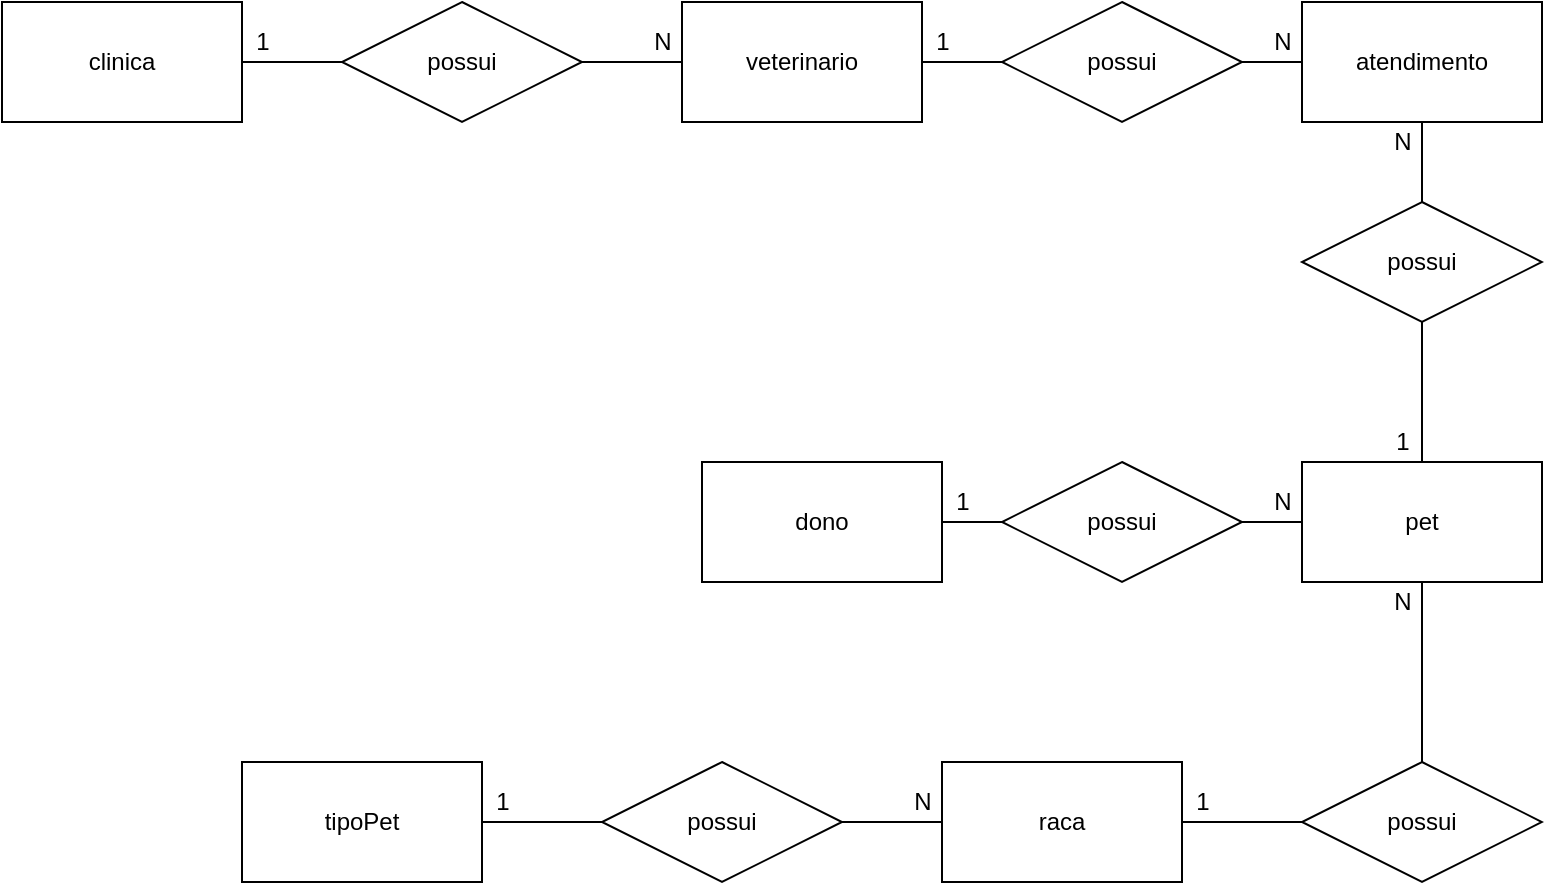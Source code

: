<mxfile version="14.9.3" type="device"><diagram id="Fty2BlezO9legu_TYSn_" name="MER"><mxGraphModel dx="1422" dy="794" grid="1" gridSize="10" guides="1" tooltips="1" connect="1" arrows="1" fold="1" page="1" pageScale="1" pageWidth="827" pageHeight="1169" math="0" shadow="0"><root><mxCell id="0"/><mxCell id="1" parent="0"/><mxCell id="DsMn0H7aJWQ7gd71xZB5-5" style="edgeStyle=orthogonalEdgeStyle;rounded=0;orthogonalLoop=1;jettySize=auto;html=1;entryX=0;entryY=0.5;entryDx=0;entryDy=0;endArrow=none;endFill=0;" parent="1" source="DsMn0H7aJWQ7gd71xZB5-1" target="DsMn0H7aJWQ7gd71xZB5-4" edge="1"><mxGeometry relative="1" as="geometry"/></mxCell><mxCell id="DsMn0H7aJWQ7gd71xZB5-1" value="clinica" style="rounded=0;whiteSpace=wrap;html=1;" parent="1" vertex="1"><mxGeometry x="40" y="100" width="120" height="60" as="geometry"/></mxCell><mxCell id="Uyiuv-0K3kzJVABFs1m3-11" style="edgeStyle=orthogonalEdgeStyle;rounded=0;orthogonalLoop=1;jettySize=auto;html=1;entryX=0.5;entryY=0;entryDx=0;entryDy=0;endArrow=none;endFill=0;" edge="1" parent="1" source="DsMn0H7aJWQ7gd71xZB5-2" target="DsMn0H7aJWQ7gd71xZB5-24"><mxGeometry relative="1" as="geometry"/></mxCell><mxCell id="DsMn0H7aJWQ7gd71xZB5-2" value="pet" style="rounded=0;whiteSpace=wrap;html=1;" parent="1" vertex="1"><mxGeometry x="690" y="330" width="120" height="60" as="geometry"/></mxCell><mxCell id="Uyiuv-0K3kzJVABFs1m3-7" style="edgeStyle=orthogonalEdgeStyle;rounded=0;orthogonalLoop=1;jettySize=auto;html=1;entryX=0;entryY=0.5;entryDx=0;entryDy=0;endArrow=none;endFill=0;" edge="1" parent="1" source="DsMn0H7aJWQ7gd71xZB5-3" target="Uyiuv-0K3kzJVABFs1m3-2"><mxGeometry relative="1" as="geometry"/></mxCell><mxCell id="DsMn0H7aJWQ7gd71xZB5-3" value="veterinario" style="rounded=0;whiteSpace=wrap;html=1;" parent="1" vertex="1"><mxGeometry x="380" y="100" width="120" height="60" as="geometry"/></mxCell><mxCell id="DsMn0H7aJWQ7gd71xZB5-6" style="edgeStyle=orthogonalEdgeStyle;rounded=0;orthogonalLoop=1;jettySize=auto;html=1;entryX=0;entryY=0.5;entryDx=0;entryDy=0;endArrow=none;endFill=0;" parent="1" source="DsMn0H7aJWQ7gd71xZB5-4" target="DsMn0H7aJWQ7gd71xZB5-3" edge="1"><mxGeometry relative="1" as="geometry"/></mxCell><mxCell id="DsMn0H7aJWQ7gd71xZB5-4" value="possui" style="shape=rhombus;perimeter=rhombusPerimeter;whiteSpace=wrap;html=1;align=center;" parent="1" vertex="1"><mxGeometry x="210" y="100" width="120" height="60" as="geometry"/></mxCell><mxCell id="DsMn0H7aJWQ7gd71xZB5-7" value="1" style="text;html=1;align=center;verticalAlign=middle;resizable=0;points=[];autosize=1;strokeColor=none;" parent="1" vertex="1"><mxGeometry x="160" y="110" width="20" height="20" as="geometry"/></mxCell><mxCell id="DsMn0H7aJWQ7gd71xZB5-8" value="N" style="text;html=1;align=center;verticalAlign=middle;resizable=0;points=[];autosize=1;strokeColor=none;" parent="1" vertex="1"><mxGeometry x="360" y="110" width="20" height="20" as="geometry"/></mxCell><mxCell id="DsMn0H7aJWQ7gd71xZB5-13" value="" style="edgeStyle=orthogonalEdgeStyle;rounded=0;orthogonalLoop=1;jettySize=auto;html=1;endArrow=none;endFill=0;" parent="1" source="DsMn0H7aJWQ7gd71xZB5-10" target="DsMn0H7aJWQ7gd71xZB5-2" edge="1"><mxGeometry relative="1" as="geometry"/></mxCell><mxCell id="DsMn0H7aJWQ7gd71xZB5-10" value="possui" style="shape=rhombus;perimeter=rhombusPerimeter;whiteSpace=wrap;html=1;align=center;" parent="1" vertex="1"><mxGeometry x="690" y="200" width="120" height="60" as="geometry"/></mxCell><mxCell id="DsMn0H7aJWQ7gd71xZB5-22" value="dono" style="rounded=0;whiteSpace=wrap;html=1;" parent="1" vertex="1"><mxGeometry x="390" y="330" width="120" height="60" as="geometry"/></mxCell><mxCell id="Uyiuv-0K3kzJVABFs1m3-12" style="edgeStyle=orthogonalEdgeStyle;rounded=0;orthogonalLoop=1;jettySize=auto;html=1;entryX=1;entryY=0.5;entryDx=0;entryDy=0;endArrow=none;endFill=0;" edge="1" parent="1" source="DsMn0H7aJWQ7gd71xZB5-23" target="Uyiuv-0K3kzJVABFs1m3-10"><mxGeometry relative="1" as="geometry"/></mxCell><mxCell id="DsMn0H7aJWQ7gd71xZB5-23" value="raca" style="rounded=0;whiteSpace=wrap;html=1;" parent="1" vertex="1"><mxGeometry x="510" y="480" width="120" height="60" as="geometry"/></mxCell><mxCell id="Uyiuv-0K3kzJVABFs1m3-8" style="edgeStyle=orthogonalEdgeStyle;rounded=0;orthogonalLoop=1;jettySize=auto;html=1;entryX=1;entryY=0.5;entryDx=0;entryDy=0;endArrow=none;endFill=0;" edge="1" parent="1" source="DsMn0H7aJWQ7gd71xZB5-24" target="DsMn0H7aJWQ7gd71xZB5-23"><mxGeometry relative="1" as="geometry"/></mxCell><mxCell id="DsMn0H7aJWQ7gd71xZB5-24" value="possui" style="shape=rhombus;perimeter=rhombusPerimeter;whiteSpace=wrap;html=1;align=center;" parent="1" vertex="1"><mxGeometry x="690" y="480" width="120" height="60" as="geometry"/></mxCell><mxCell id="DsMn0H7aJWQ7gd71xZB5-29" style="edgeStyle=orthogonalEdgeStyle;rounded=0;orthogonalLoop=1;jettySize=auto;html=1;endArrow=none;endFill=0;entryX=1;entryY=0.5;entryDx=0;entryDy=0;" parent="1" source="DsMn0H7aJWQ7gd71xZB5-25" target="DsMn0H7aJWQ7gd71xZB5-22" edge="1"><mxGeometry relative="1" as="geometry"><mxPoint x="370" y="350" as="targetPoint"/><Array as="points"/></mxGeometry></mxCell><mxCell id="Uyiuv-0K3kzJVABFs1m3-17" style="edgeStyle=orthogonalEdgeStyle;rounded=0;orthogonalLoop=1;jettySize=auto;html=1;entryX=0;entryY=0.5;entryDx=0;entryDy=0;endArrow=none;endFill=0;" edge="1" parent="1" source="DsMn0H7aJWQ7gd71xZB5-25" target="DsMn0H7aJWQ7gd71xZB5-2"><mxGeometry relative="1" as="geometry"/></mxCell><mxCell id="DsMn0H7aJWQ7gd71xZB5-25" value="possui" style="shape=rhombus;perimeter=rhombusPerimeter;whiteSpace=wrap;html=1;align=center;" parent="1" vertex="1"><mxGeometry x="540" y="330" width="120" height="60" as="geometry"/></mxCell><mxCell id="DsMn0H7aJWQ7gd71xZB5-30" value="1" style="text;html=1;align=center;verticalAlign=middle;resizable=0;points=[];autosize=1;strokeColor=none;" parent="1" vertex="1"><mxGeometry x="280" y="490" width="20" height="20" as="geometry"/></mxCell><mxCell id="DsMn0H7aJWQ7gd71xZB5-31" value="N" style="text;html=1;align=center;verticalAlign=middle;resizable=0;points=[];autosize=1;strokeColor=none;" parent="1" vertex="1"><mxGeometry x="730" y="160" width="20" height="20" as="geometry"/></mxCell><mxCell id="DsMn0H7aJWQ7gd71xZB5-32" value="N" style="text;html=1;align=center;verticalAlign=middle;resizable=0;points=[];autosize=1;strokeColor=none;" parent="1" vertex="1"><mxGeometry x="670" y="110" width="20" height="20" as="geometry"/></mxCell><mxCell id="DsMn0H7aJWQ7gd71xZB5-33" value="N" style="text;html=1;align=center;verticalAlign=middle;resizable=0;points=[];autosize=1;strokeColor=none;" parent="1" vertex="1"><mxGeometry x="490" y="490" width="20" height="20" as="geometry"/></mxCell><mxCell id="Uyiuv-0K3kzJVABFs1m3-5" style="edgeStyle=orthogonalEdgeStyle;rounded=0;orthogonalLoop=1;jettySize=auto;html=1;entryX=0.5;entryY=0;entryDx=0;entryDy=0;endArrow=none;endFill=0;" edge="1" parent="1" source="Uyiuv-0K3kzJVABFs1m3-1" target="DsMn0H7aJWQ7gd71xZB5-10"><mxGeometry relative="1" as="geometry"/></mxCell><mxCell id="Uyiuv-0K3kzJVABFs1m3-1" value="atendimento" style="whiteSpace=wrap;html=1;" vertex="1" parent="1"><mxGeometry x="690" y="100" width="120" height="60" as="geometry"/></mxCell><mxCell id="Uyiuv-0K3kzJVABFs1m3-4" style="edgeStyle=orthogonalEdgeStyle;rounded=0;orthogonalLoop=1;jettySize=auto;html=1;entryX=0;entryY=0.5;entryDx=0;entryDy=0;endArrow=none;endFill=0;" edge="1" parent="1" source="Uyiuv-0K3kzJVABFs1m3-2" target="Uyiuv-0K3kzJVABFs1m3-1"><mxGeometry relative="1" as="geometry"/></mxCell><mxCell id="Uyiuv-0K3kzJVABFs1m3-2" value="possui" style="shape=rhombus;perimeter=rhombusPerimeter;whiteSpace=wrap;html=1;align=center;" vertex="1" parent="1"><mxGeometry x="540" y="100" width="120" height="60" as="geometry"/></mxCell><mxCell id="DsMn0H7aJWQ7gd71xZB5-14" value="1" style="text;html=1;align=center;verticalAlign=middle;resizable=0;points=[];autosize=1;strokeColor=none;" parent="1" vertex="1"><mxGeometry x="500" y="110" width="20" height="20" as="geometry"/></mxCell><mxCell id="Uyiuv-0K3kzJVABFs1m3-9" value="tipoPet" style="whiteSpace=wrap;html=1;" vertex="1" parent="1"><mxGeometry x="160" y="480" width="120" height="60" as="geometry"/></mxCell><mxCell id="Uyiuv-0K3kzJVABFs1m3-13" style="edgeStyle=orthogonalEdgeStyle;rounded=0;orthogonalLoop=1;jettySize=auto;html=1;entryX=1;entryY=0.5;entryDx=0;entryDy=0;endArrow=none;endFill=0;" edge="1" parent="1" source="Uyiuv-0K3kzJVABFs1m3-10" target="Uyiuv-0K3kzJVABFs1m3-9"><mxGeometry relative="1" as="geometry"/></mxCell><mxCell id="Uyiuv-0K3kzJVABFs1m3-10" value="possui" style="shape=rhombus;perimeter=rhombusPerimeter;whiteSpace=wrap;html=1;align=center;" vertex="1" parent="1"><mxGeometry x="340" y="480" width="120" height="60" as="geometry"/></mxCell><mxCell id="Uyiuv-0K3kzJVABFs1m3-14" value="1" style="text;html=1;align=center;verticalAlign=middle;resizable=0;points=[];autosize=1;strokeColor=none;" vertex="1" parent="1"><mxGeometry x="630" y="490" width="20" height="20" as="geometry"/></mxCell><mxCell id="Uyiuv-0K3kzJVABFs1m3-15" value="N" style="text;html=1;align=center;verticalAlign=middle;resizable=0;points=[];autosize=1;strokeColor=none;" vertex="1" parent="1"><mxGeometry x="730" y="390" width="20" height="20" as="geometry"/></mxCell><mxCell id="Uyiuv-0K3kzJVABFs1m3-18" value="1" style="text;html=1;align=center;verticalAlign=middle;resizable=0;points=[];autosize=1;strokeColor=none;" vertex="1" parent="1"><mxGeometry x="510" y="340" width="20" height="20" as="geometry"/></mxCell><mxCell id="Uyiuv-0K3kzJVABFs1m3-19" value="N" style="text;html=1;align=center;verticalAlign=middle;resizable=0;points=[];autosize=1;strokeColor=none;" vertex="1" parent="1"><mxGeometry x="670" y="340" width="20" height="20" as="geometry"/></mxCell><mxCell id="Uyiuv-0K3kzJVABFs1m3-20" value="1" style="text;html=1;align=center;verticalAlign=middle;resizable=0;points=[];autosize=1;strokeColor=none;" vertex="1" parent="1"><mxGeometry x="730" y="310" width="20" height="20" as="geometry"/></mxCell></root></mxGraphModel></diagram></mxfile>